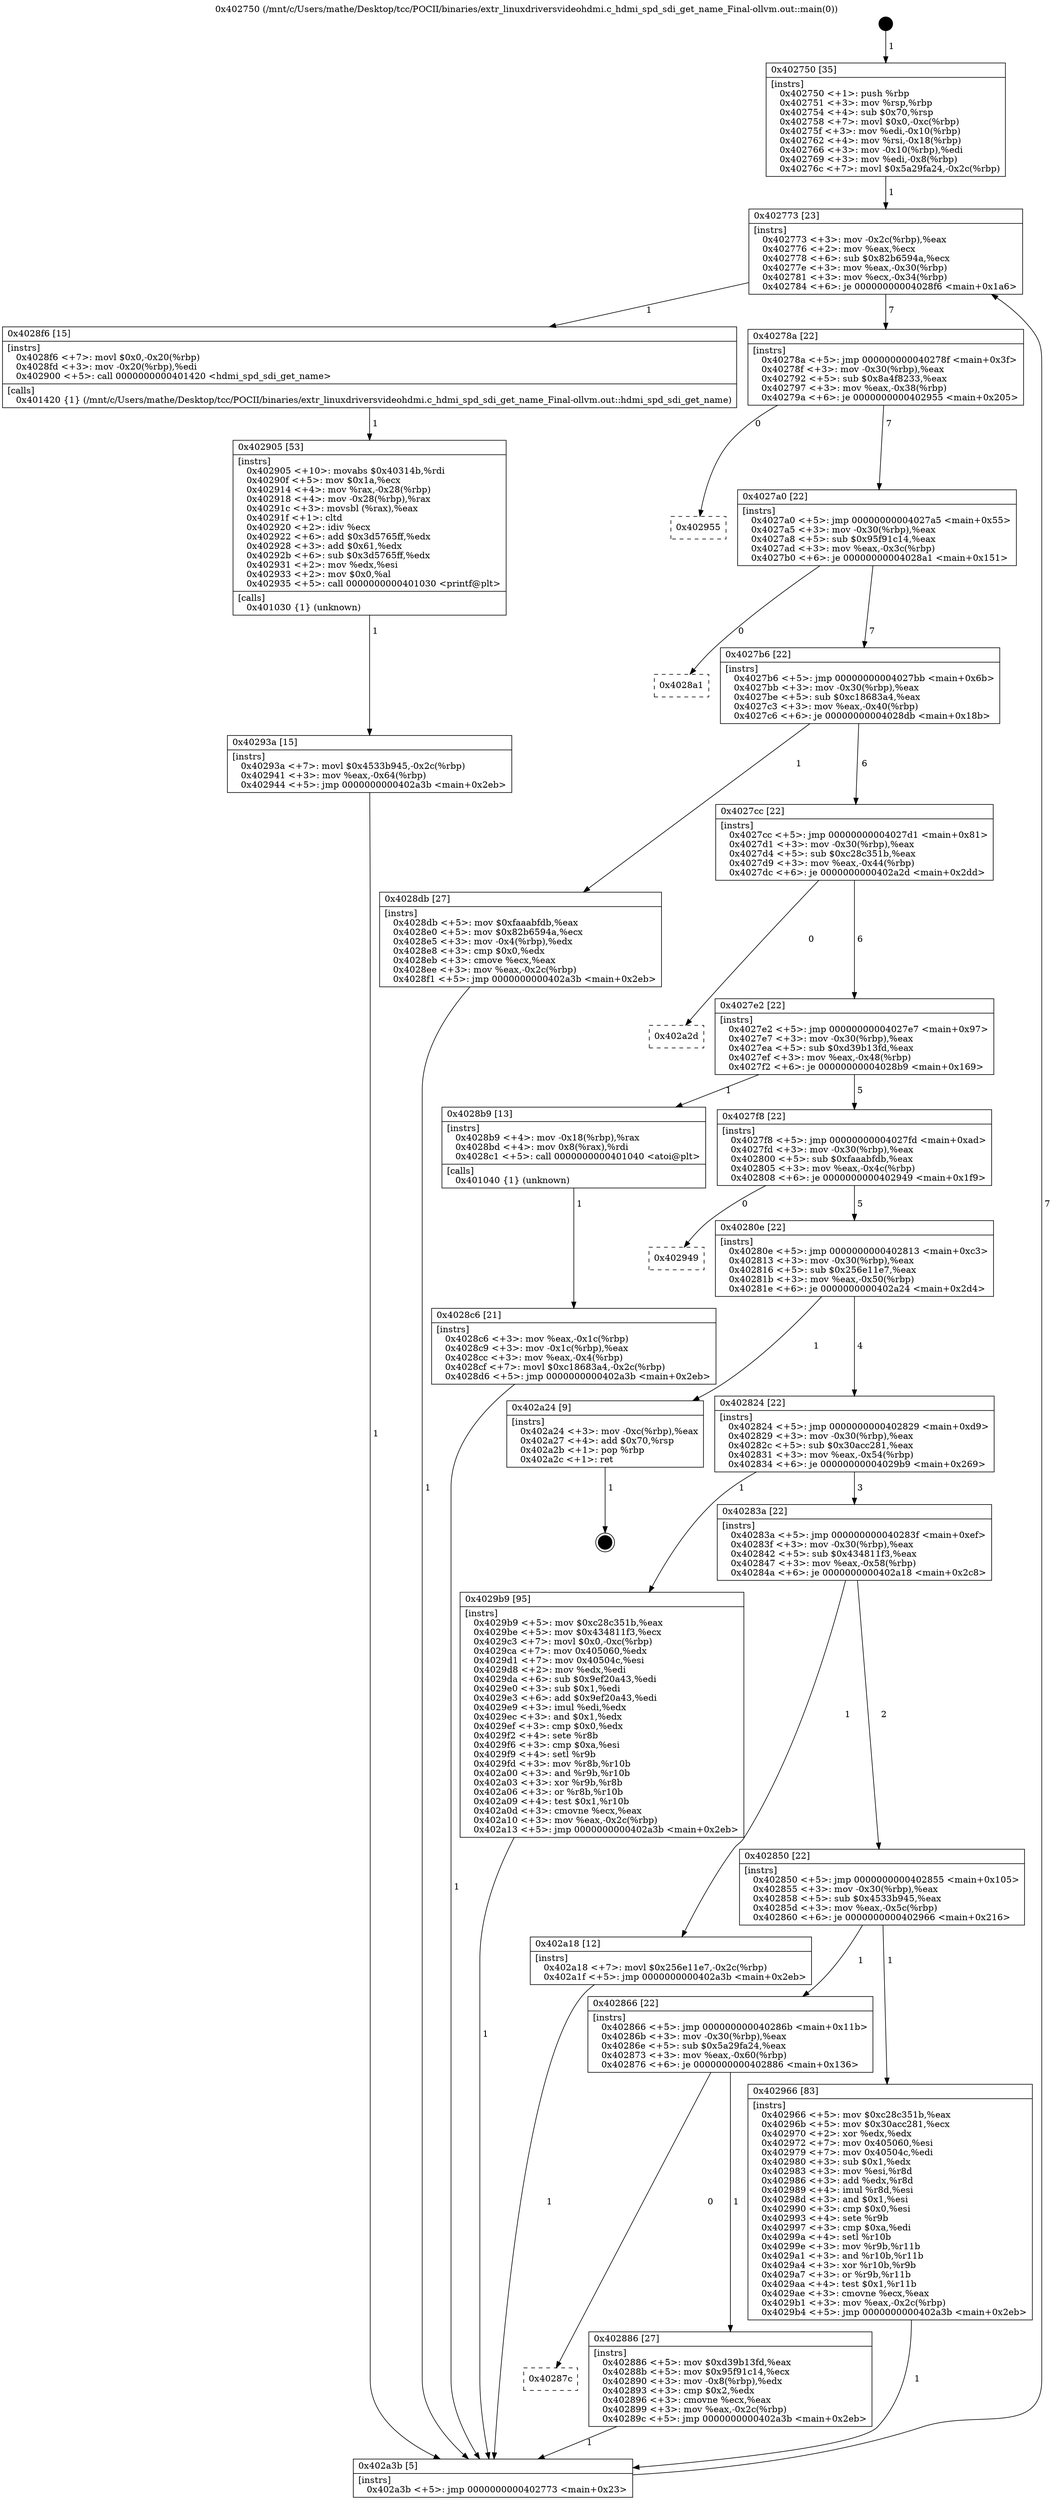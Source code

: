 digraph "0x402750" {
  label = "0x402750 (/mnt/c/Users/mathe/Desktop/tcc/POCII/binaries/extr_linuxdriversvideohdmi.c_hdmi_spd_sdi_get_name_Final-ollvm.out::main(0))"
  labelloc = "t"
  node[shape=record]

  Entry [label="",width=0.3,height=0.3,shape=circle,fillcolor=black,style=filled]
  "0x402773" [label="{
     0x402773 [23]\l
     | [instrs]\l
     &nbsp;&nbsp;0x402773 \<+3\>: mov -0x2c(%rbp),%eax\l
     &nbsp;&nbsp;0x402776 \<+2\>: mov %eax,%ecx\l
     &nbsp;&nbsp;0x402778 \<+6\>: sub $0x82b6594a,%ecx\l
     &nbsp;&nbsp;0x40277e \<+3\>: mov %eax,-0x30(%rbp)\l
     &nbsp;&nbsp;0x402781 \<+3\>: mov %ecx,-0x34(%rbp)\l
     &nbsp;&nbsp;0x402784 \<+6\>: je 00000000004028f6 \<main+0x1a6\>\l
  }"]
  "0x4028f6" [label="{
     0x4028f6 [15]\l
     | [instrs]\l
     &nbsp;&nbsp;0x4028f6 \<+7\>: movl $0x0,-0x20(%rbp)\l
     &nbsp;&nbsp;0x4028fd \<+3\>: mov -0x20(%rbp),%edi\l
     &nbsp;&nbsp;0x402900 \<+5\>: call 0000000000401420 \<hdmi_spd_sdi_get_name\>\l
     | [calls]\l
     &nbsp;&nbsp;0x401420 \{1\} (/mnt/c/Users/mathe/Desktop/tcc/POCII/binaries/extr_linuxdriversvideohdmi.c_hdmi_spd_sdi_get_name_Final-ollvm.out::hdmi_spd_sdi_get_name)\l
  }"]
  "0x40278a" [label="{
     0x40278a [22]\l
     | [instrs]\l
     &nbsp;&nbsp;0x40278a \<+5\>: jmp 000000000040278f \<main+0x3f\>\l
     &nbsp;&nbsp;0x40278f \<+3\>: mov -0x30(%rbp),%eax\l
     &nbsp;&nbsp;0x402792 \<+5\>: sub $0x8a4f8233,%eax\l
     &nbsp;&nbsp;0x402797 \<+3\>: mov %eax,-0x38(%rbp)\l
     &nbsp;&nbsp;0x40279a \<+6\>: je 0000000000402955 \<main+0x205\>\l
  }"]
  Exit [label="",width=0.3,height=0.3,shape=circle,fillcolor=black,style=filled,peripheries=2]
  "0x402955" [label="{
     0x402955\l
  }", style=dashed]
  "0x4027a0" [label="{
     0x4027a0 [22]\l
     | [instrs]\l
     &nbsp;&nbsp;0x4027a0 \<+5\>: jmp 00000000004027a5 \<main+0x55\>\l
     &nbsp;&nbsp;0x4027a5 \<+3\>: mov -0x30(%rbp),%eax\l
     &nbsp;&nbsp;0x4027a8 \<+5\>: sub $0x95f91c14,%eax\l
     &nbsp;&nbsp;0x4027ad \<+3\>: mov %eax,-0x3c(%rbp)\l
     &nbsp;&nbsp;0x4027b0 \<+6\>: je 00000000004028a1 \<main+0x151\>\l
  }"]
  "0x40293a" [label="{
     0x40293a [15]\l
     | [instrs]\l
     &nbsp;&nbsp;0x40293a \<+7\>: movl $0x4533b945,-0x2c(%rbp)\l
     &nbsp;&nbsp;0x402941 \<+3\>: mov %eax,-0x64(%rbp)\l
     &nbsp;&nbsp;0x402944 \<+5\>: jmp 0000000000402a3b \<main+0x2eb\>\l
  }"]
  "0x4028a1" [label="{
     0x4028a1\l
  }", style=dashed]
  "0x4027b6" [label="{
     0x4027b6 [22]\l
     | [instrs]\l
     &nbsp;&nbsp;0x4027b6 \<+5\>: jmp 00000000004027bb \<main+0x6b\>\l
     &nbsp;&nbsp;0x4027bb \<+3\>: mov -0x30(%rbp),%eax\l
     &nbsp;&nbsp;0x4027be \<+5\>: sub $0xc18683a4,%eax\l
     &nbsp;&nbsp;0x4027c3 \<+3\>: mov %eax,-0x40(%rbp)\l
     &nbsp;&nbsp;0x4027c6 \<+6\>: je 00000000004028db \<main+0x18b\>\l
  }"]
  "0x402905" [label="{
     0x402905 [53]\l
     | [instrs]\l
     &nbsp;&nbsp;0x402905 \<+10\>: movabs $0x40314b,%rdi\l
     &nbsp;&nbsp;0x40290f \<+5\>: mov $0x1a,%ecx\l
     &nbsp;&nbsp;0x402914 \<+4\>: mov %rax,-0x28(%rbp)\l
     &nbsp;&nbsp;0x402918 \<+4\>: mov -0x28(%rbp),%rax\l
     &nbsp;&nbsp;0x40291c \<+3\>: movsbl (%rax),%eax\l
     &nbsp;&nbsp;0x40291f \<+1\>: cltd\l
     &nbsp;&nbsp;0x402920 \<+2\>: idiv %ecx\l
     &nbsp;&nbsp;0x402922 \<+6\>: add $0x3d5765ff,%edx\l
     &nbsp;&nbsp;0x402928 \<+3\>: add $0x61,%edx\l
     &nbsp;&nbsp;0x40292b \<+6\>: sub $0x3d5765ff,%edx\l
     &nbsp;&nbsp;0x402931 \<+2\>: mov %edx,%esi\l
     &nbsp;&nbsp;0x402933 \<+2\>: mov $0x0,%al\l
     &nbsp;&nbsp;0x402935 \<+5\>: call 0000000000401030 \<printf@plt\>\l
     | [calls]\l
     &nbsp;&nbsp;0x401030 \{1\} (unknown)\l
  }"]
  "0x4028db" [label="{
     0x4028db [27]\l
     | [instrs]\l
     &nbsp;&nbsp;0x4028db \<+5\>: mov $0xfaaabfdb,%eax\l
     &nbsp;&nbsp;0x4028e0 \<+5\>: mov $0x82b6594a,%ecx\l
     &nbsp;&nbsp;0x4028e5 \<+3\>: mov -0x4(%rbp),%edx\l
     &nbsp;&nbsp;0x4028e8 \<+3\>: cmp $0x0,%edx\l
     &nbsp;&nbsp;0x4028eb \<+3\>: cmove %ecx,%eax\l
     &nbsp;&nbsp;0x4028ee \<+3\>: mov %eax,-0x2c(%rbp)\l
     &nbsp;&nbsp;0x4028f1 \<+5\>: jmp 0000000000402a3b \<main+0x2eb\>\l
  }"]
  "0x4027cc" [label="{
     0x4027cc [22]\l
     | [instrs]\l
     &nbsp;&nbsp;0x4027cc \<+5\>: jmp 00000000004027d1 \<main+0x81\>\l
     &nbsp;&nbsp;0x4027d1 \<+3\>: mov -0x30(%rbp),%eax\l
     &nbsp;&nbsp;0x4027d4 \<+5\>: sub $0xc28c351b,%eax\l
     &nbsp;&nbsp;0x4027d9 \<+3\>: mov %eax,-0x44(%rbp)\l
     &nbsp;&nbsp;0x4027dc \<+6\>: je 0000000000402a2d \<main+0x2dd\>\l
  }"]
  "0x4028c6" [label="{
     0x4028c6 [21]\l
     | [instrs]\l
     &nbsp;&nbsp;0x4028c6 \<+3\>: mov %eax,-0x1c(%rbp)\l
     &nbsp;&nbsp;0x4028c9 \<+3\>: mov -0x1c(%rbp),%eax\l
     &nbsp;&nbsp;0x4028cc \<+3\>: mov %eax,-0x4(%rbp)\l
     &nbsp;&nbsp;0x4028cf \<+7\>: movl $0xc18683a4,-0x2c(%rbp)\l
     &nbsp;&nbsp;0x4028d6 \<+5\>: jmp 0000000000402a3b \<main+0x2eb\>\l
  }"]
  "0x402a2d" [label="{
     0x402a2d\l
  }", style=dashed]
  "0x4027e2" [label="{
     0x4027e2 [22]\l
     | [instrs]\l
     &nbsp;&nbsp;0x4027e2 \<+5\>: jmp 00000000004027e7 \<main+0x97\>\l
     &nbsp;&nbsp;0x4027e7 \<+3\>: mov -0x30(%rbp),%eax\l
     &nbsp;&nbsp;0x4027ea \<+5\>: sub $0xd39b13fd,%eax\l
     &nbsp;&nbsp;0x4027ef \<+3\>: mov %eax,-0x48(%rbp)\l
     &nbsp;&nbsp;0x4027f2 \<+6\>: je 00000000004028b9 \<main+0x169\>\l
  }"]
  "0x402750" [label="{
     0x402750 [35]\l
     | [instrs]\l
     &nbsp;&nbsp;0x402750 \<+1\>: push %rbp\l
     &nbsp;&nbsp;0x402751 \<+3\>: mov %rsp,%rbp\l
     &nbsp;&nbsp;0x402754 \<+4\>: sub $0x70,%rsp\l
     &nbsp;&nbsp;0x402758 \<+7\>: movl $0x0,-0xc(%rbp)\l
     &nbsp;&nbsp;0x40275f \<+3\>: mov %edi,-0x10(%rbp)\l
     &nbsp;&nbsp;0x402762 \<+4\>: mov %rsi,-0x18(%rbp)\l
     &nbsp;&nbsp;0x402766 \<+3\>: mov -0x10(%rbp),%edi\l
     &nbsp;&nbsp;0x402769 \<+3\>: mov %edi,-0x8(%rbp)\l
     &nbsp;&nbsp;0x40276c \<+7\>: movl $0x5a29fa24,-0x2c(%rbp)\l
  }"]
  "0x4028b9" [label="{
     0x4028b9 [13]\l
     | [instrs]\l
     &nbsp;&nbsp;0x4028b9 \<+4\>: mov -0x18(%rbp),%rax\l
     &nbsp;&nbsp;0x4028bd \<+4\>: mov 0x8(%rax),%rdi\l
     &nbsp;&nbsp;0x4028c1 \<+5\>: call 0000000000401040 \<atoi@plt\>\l
     | [calls]\l
     &nbsp;&nbsp;0x401040 \{1\} (unknown)\l
  }"]
  "0x4027f8" [label="{
     0x4027f8 [22]\l
     | [instrs]\l
     &nbsp;&nbsp;0x4027f8 \<+5\>: jmp 00000000004027fd \<main+0xad\>\l
     &nbsp;&nbsp;0x4027fd \<+3\>: mov -0x30(%rbp),%eax\l
     &nbsp;&nbsp;0x402800 \<+5\>: sub $0xfaaabfdb,%eax\l
     &nbsp;&nbsp;0x402805 \<+3\>: mov %eax,-0x4c(%rbp)\l
     &nbsp;&nbsp;0x402808 \<+6\>: je 0000000000402949 \<main+0x1f9\>\l
  }"]
  "0x402a3b" [label="{
     0x402a3b [5]\l
     | [instrs]\l
     &nbsp;&nbsp;0x402a3b \<+5\>: jmp 0000000000402773 \<main+0x23\>\l
  }"]
  "0x402949" [label="{
     0x402949\l
  }", style=dashed]
  "0x40280e" [label="{
     0x40280e [22]\l
     | [instrs]\l
     &nbsp;&nbsp;0x40280e \<+5\>: jmp 0000000000402813 \<main+0xc3\>\l
     &nbsp;&nbsp;0x402813 \<+3\>: mov -0x30(%rbp),%eax\l
     &nbsp;&nbsp;0x402816 \<+5\>: sub $0x256e11e7,%eax\l
     &nbsp;&nbsp;0x40281b \<+3\>: mov %eax,-0x50(%rbp)\l
     &nbsp;&nbsp;0x40281e \<+6\>: je 0000000000402a24 \<main+0x2d4\>\l
  }"]
  "0x40287c" [label="{
     0x40287c\l
  }", style=dashed]
  "0x402a24" [label="{
     0x402a24 [9]\l
     | [instrs]\l
     &nbsp;&nbsp;0x402a24 \<+3\>: mov -0xc(%rbp),%eax\l
     &nbsp;&nbsp;0x402a27 \<+4\>: add $0x70,%rsp\l
     &nbsp;&nbsp;0x402a2b \<+1\>: pop %rbp\l
     &nbsp;&nbsp;0x402a2c \<+1\>: ret\l
  }"]
  "0x402824" [label="{
     0x402824 [22]\l
     | [instrs]\l
     &nbsp;&nbsp;0x402824 \<+5\>: jmp 0000000000402829 \<main+0xd9\>\l
     &nbsp;&nbsp;0x402829 \<+3\>: mov -0x30(%rbp),%eax\l
     &nbsp;&nbsp;0x40282c \<+5\>: sub $0x30acc281,%eax\l
     &nbsp;&nbsp;0x402831 \<+3\>: mov %eax,-0x54(%rbp)\l
     &nbsp;&nbsp;0x402834 \<+6\>: je 00000000004029b9 \<main+0x269\>\l
  }"]
  "0x402886" [label="{
     0x402886 [27]\l
     | [instrs]\l
     &nbsp;&nbsp;0x402886 \<+5\>: mov $0xd39b13fd,%eax\l
     &nbsp;&nbsp;0x40288b \<+5\>: mov $0x95f91c14,%ecx\l
     &nbsp;&nbsp;0x402890 \<+3\>: mov -0x8(%rbp),%edx\l
     &nbsp;&nbsp;0x402893 \<+3\>: cmp $0x2,%edx\l
     &nbsp;&nbsp;0x402896 \<+3\>: cmovne %ecx,%eax\l
     &nbsp;&nbsp;0x402899 \<+3\>: mov %eax,-0x2c(%rbp)\l
     &nbsp;&nbsp;0x40289c \<+5\>: jmp 0000000000402a3b \<main+0x2eb\>\l
  }"]
  "0x4029b9" [label="{
     0x4029b9 [95]\l
     | [instrs]\l
     &nbsp;&nbsp;0x4029b9 \<+5\>: mov $0xc28c351b,%eax\l
     &nbsp;&nbsp;0x4029be \<+5\>: mov $0x434811f3,%ecx\l
     &nbsp;&nbsp;0x4029c3 \<+7\>: movl $0x0,-0xc(%rbp)\l
     &nbsp;&nbsp;0x4029ca \<+7\>: mov 0x405060,%edx\l
     &nbsp;&nbsp;0x4029d1 \<+7\>: mov 0x40504c,%esi\l
     &nbsp;&nbsp;0x4029d8 \<+2\>: mov %edx,%edi\l
     &nbsp;&nbsp;0x4029da \<+6\>: sub $0x9ef20a43,%edi\l
     &nbsp;&nbsp;0x4029e0 \<+3\>: sub $0x1,%edi\l
     &nbsp;&nbsp;0x4029e3 \<+6\>: add $0x9ef20a43,%edi\l
     &nbsp;&nbsp;0x4029e9 \<+3\>: imul %edi,%edx\l
     &nbsp;&nbsp;0x4029ec \<+3\>: and $0x1,%edx\l
     &nbsp;&nbsp;0x4029ef \<+3\>: cmp $0x0,%edx\l
     &nbsp;&nbsp;0x4029f2 \<+4\>: sete %r8b\l
     &nbsp;&nbsp;0x4029f6 \<+3\>: cmp $0xa,%esi\l
     &nbsp;&nbsp;0x4029f9 \<+4\>: setl %r9b\l
     &nbsp;&nbsp;0x4029fd \<+3\>: mov %r8b,%r10b\l
     &nbsp;&nbsp;0x402a00 \<+3\>: and %r9b,%r10b\l
     &nbsp;&nbsp;0x402a03 \<+3\>: xor %r9b,%r8b\l
     &nbsp;&nbsp;0x402a06 \<+3\>: or %r8b,%r10b\l
     &nbsp;&nbsp;0x402a09 \<+4\>: test $0x1,%r10b\l
     &nbsp;&nbsp;0x402a0d \<+3\>: cmovne %ecx,%eax\l
     &nbsp;&nbsp;0x402a10 \<+3\>: mov %eax,-0x2c(%rbp)\l
     &nbsp;&nbsp;0x402a13 \<+5\>: jmp 0000000000402a3b \<main+0x2eb\>\l
  }"]
  "0x40283a" [label="{
     0x40283a [22]\l
     | [instrs]\l
     &nbsp;&nbsp;0x40283a \<+5\>: jmp 000000000040283f \<main+0xef\>\l
     &nbsp;&nbsp;0x40283f \<+3\>: mov -0x30(%rbp),%eax\l
     &nbsp;&nbsp;0x402842 \<+5\>: sub $0x434811f3,%eax\l
     &nbsp;&nbsp;0x402847 \<+3\>: mov %eax,-0x58(%rbp)\l
     &nbsp;&nbsp;0x40284a \<+6\>: je 0000000000402a18 \<main+0x2c8\>\l
  }"]
  "0x402866" [label="{
     0x402866 [22]\l
     | [instrs]\l
     &nbsp;&nbsp;0x402866 \<+5\>: jmp 000000000040286b \<main+0x11b\>\l
     &nbsp;&nbsp;0x40286b \<+3\>: mov -0x30(%rbp),%eax\l
     &nbsp;&nbsp;0x40286e \<+5\>: sub $0x5a29fa24,%eax\l
     &nbsp;&nbsp;0x402873 \<+3\>: mov %eax,-0x60(%rbp)\l
     &nbsp;&nbsp;0x402876 \<+6\>: je 0000000000402886 \<main+0x136\>\l
  }"]
  "0x402a18" [label="{
     0x402a18 [12]\l
     | [instrs]\l
     &nbsp;&nbsp;0x402a18 \<+7\>: movl $0x256e11e7,-0x2c(%rbp)\l
     &nbsp;&nbsp;0x402a1f \<+5\>: jmp 0000000000402a3b \<main+0x2eb\>\l
  }"]
  "0x402850" [label="{
     0x402850 [22]\l
     | [instrs]\l
     &nbsp;&nbsp;0x402850 \<+5\>: jmp 0000000000402855 \<main+0x105\>\l
     &nbsp;&nbsp;0x402855 \<+3\>: mov -0x30(%rbp),%eax\l
     &nbsp;&nbsp;0x402858 \<+5\>: sub $0x4533b945,%eax\l
     &nbsp;&nbsp;0x40285d \<+3\>: mov %eax,-0x5c(%rbp)\l
     &nbsp;&nbsp;0x402860 \<+6\>: je 0000000000402966 \<main+0x216\>\l
  }"]
  "0x402966" [label="{
     0x402966 [83]\l
     | [instrs]\l
     &nbsp;&nbsp;0x402966 \<+5\>: mov $0xc28c351b,%eax\l
     &nbsp;&nbsp;0x40296b \<+5\>: mov $0x30acc281,%ecx\l
     &nbsp;&nbsp;0x402970 \<+2\>: xor %edx,%edx\l
     &nbsp;&nbsp;0x402972 \<+7\>: mov 0x405060,%esi\l
     &nbsp;&nbsp;0x402979 \<+7\>: mov 0x40504c,%edi\l
     &nbsp;&nbsp;0x402980 \<+3\>: sub $0x1,%edx\l
     &nbsp;&nbsp;0x402983 \<+3\>: mov %esi,%r8d\l
     &nbsp;&nbsp;0x402986 \<+3\>: add %edx,%r8d\l
     &nbsp;&nbsp;0x402989 \<+4\>: imul %r8d,%esi\l
     &nbsp;&nbsp;0x40298d \<+3\>: and $0x1,%esi\l
     &nbsp;&nbsp;0x402990 \<+3\>: cmp $0x0,%esi\l
     &nbsp;&nbsp;0x402993 \<+4\>: sete %r9b\l
     &nbsp;&nbsp;0x402997 \<+3\>: cmp $0xa,%edi\l
     &nbsp;&nbsp;0x40299a \<+4\>: setl %r10b\l
     &nbsp;&nbsp;0x40299e \<+3\>: mov %r9b,%r11b\l
     &nbsp;&nbsp;0x4029a1 \<+3\>: and %r10b,%r11b\l
     &nbsp;&nbsp;0x4029a4 \<+3\>: xor %r10b,%r9b\l
     &nbsp;&nbsp;0x4029a7 \<+3\>: or %r9b,%r11b\l
     &nbsp;&nbsp;0x4029aa \<+4\>: test $0x1,%r11b\l
     &nbsp;&nbsp;0x4029ae \<+3\>: cmovne %ecx,%eax\l
     &nbsp;&nbsp;0x4029b1 \<+3\>: mov %eax,-0x2c(%rbp)\l
     &nbsp;&nbsp;0x4029b4 \<+5\>: jmp 0000000000402a3b \<main+0x2eb\>\l
  }"]
  Entry -> "0x402750" [label=" 1"]
  "0x402773" -> "0x4028f6" [label=" 1"]
  "0x402773" -> "0x40278a" [label=" 7"]
  "0x402a24" -> Exit [label=" 1"]
  "0x40278a" -> "0x402955" [label=" 0"]
  "0x40278a" -> "0x4027a0" [label=" 7"]
  "0x402a18" -> "0x402a3b" [label=" 1"]
  "0x4027a0" -> "0x4028a1" [label=" 0"]
  "0x4027a0" -> "0x4027b6" [label=" 7"]
  "0x4029b9" -> "0x402a3b" [label=" 1"]
  "0x4027b6" -> "0x4028db" [label=" 1"]
  "0x4027b6" -> "0x4027cc" [label=" 6"]
  "0x402966" -> "0x402a3b" [label=" 1"]
  "0x4027cc" -> "0x402a2d" [label=" 0"]
  "0x4027cc" -> "0x4027e2" [label=" 6"]
  "0x40293a" -> "0x402a3b" [label=" 1"]
  "0x4027e2" -> "0x4028b9" [label=" 1"]
  "0x4027e2" -> "0x4027f8" [label=" 5"]
  "0x402905" -> "0x40293a" [label=" 1"]
  "0x4027f8" -> "0x402949" [label=" 0"]
  "0x4027f8" -> "0x40280e" [label=" 5"]
  "0x4028f6" -> "0x402905" [label=" 1"]
  "0x40280e" -> "0x402a24" [label=" 1"]
  "0x40280e" -> "0x402824" [label=" 4"]
  "0x4028db" -> "0x402a3b" [label=" 1"]
  "0x402824" -> "0x4029b9" [label=" 1"]
  "0x402824" -> "0x40283a" [label=" 3"]
  "0x4028c6" -> "0x402a3b" [label=" 1"]
  "0x40283a" -> "0x402a18" [label=" 1"]
  "0x40283a" -> "0x402850" [label=" 2"]
  "0x402a3b" -> "0x402773" [label=" 7"]
  "0x402850" -> "0x402966" [label=" 1"]
  "0x402850" -> "0x402866" [label=" 1"]
  "0x4028b9" -> "0x4028c6" [label=" 1"]
  "0x402866" -> "0x402886" [label=" 1"]
  "0x402866" -> "0x40287c" [label=" 0"]
  "0x402886" -> "0x402a3b" [label=" 1"]
  "0x402750" -> "0x402773" [label=" 1"]
}
